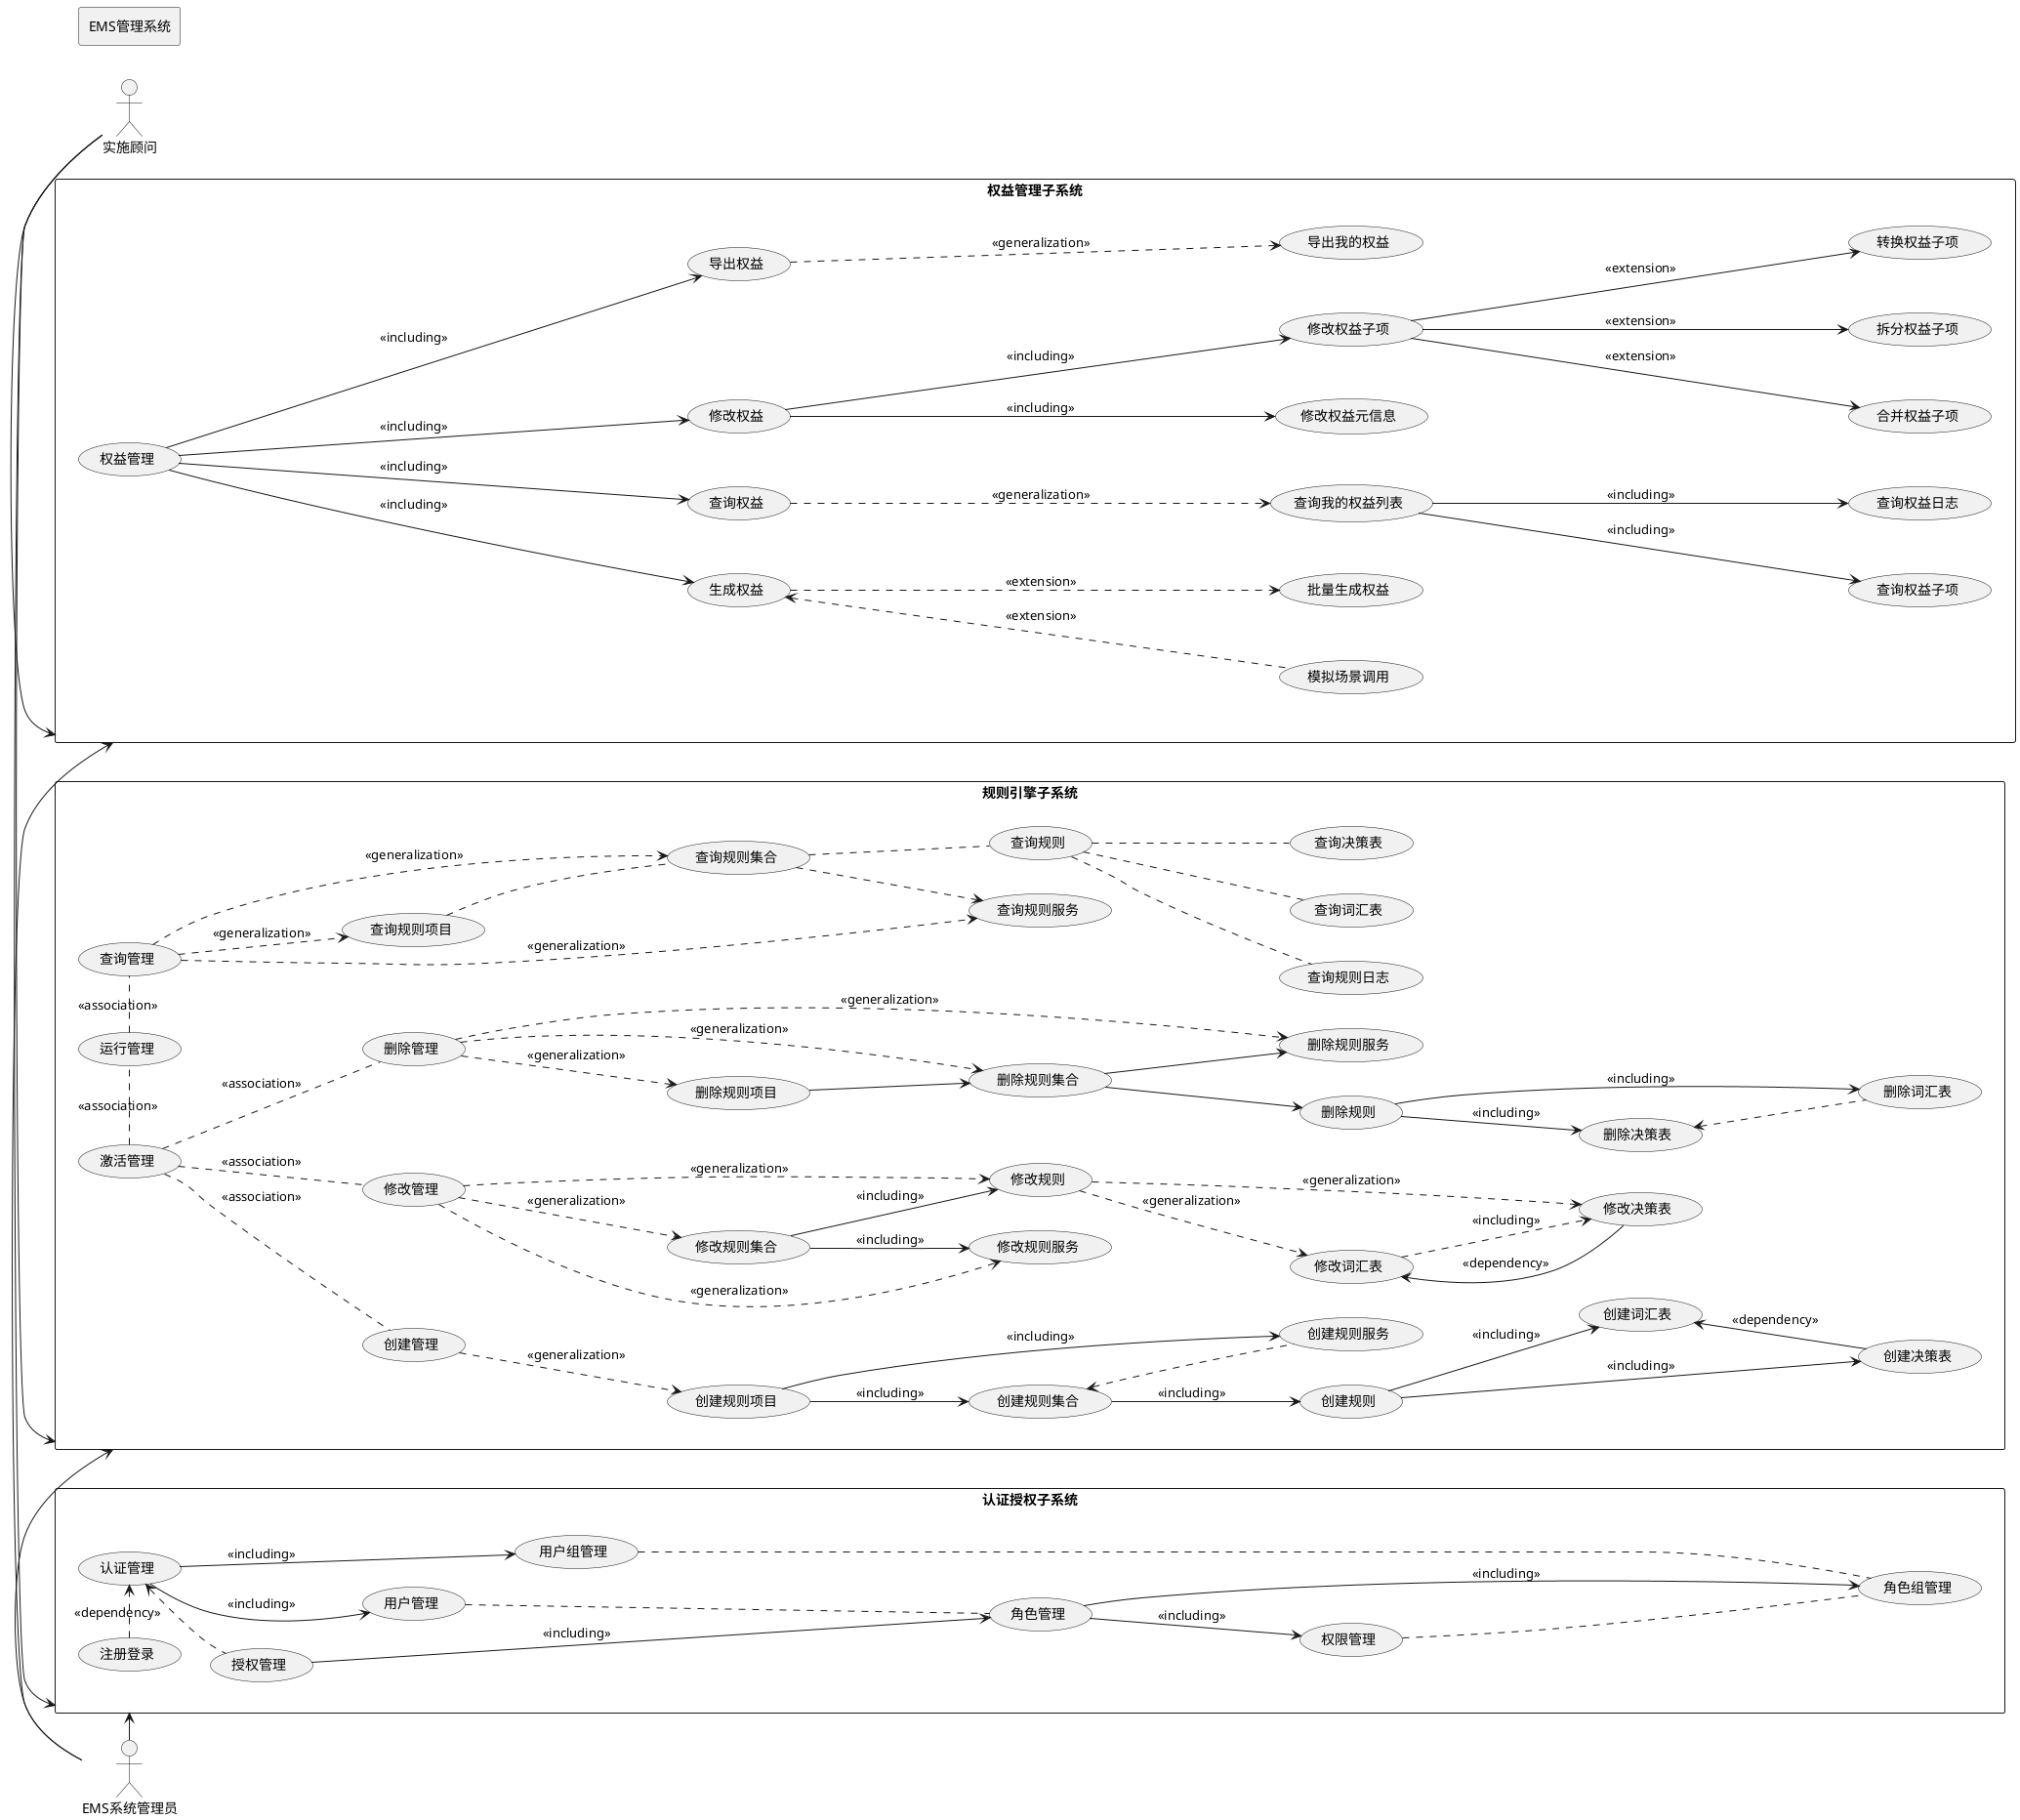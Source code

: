 @startuml
left to right direction
skinparam packageStyle rectangle
'actor EMS系统管理员
'actor 实施顾问
'actor ERP系统管理员
'actor 销售人员

:EMS系统管理员: -right-> (认证授权子系统)
:EMS系统管理员: -right-> (规则引擎子系统)
:EMS系统管理员: -right-> (权益管理子系统)

:实施顾问: -right-> (认证授权子系统)
:实施顾问: -right-> (规则引擎子系统)
:实施顾问: -right-> (权益管理子系统)

rectangle EMS管理系统 {

    rectangle 认证授权子系统 {
        (认证管理) --> (用户组管理) : <<including>>
        (认证管理) --> (用户管理) : <<including>>
        (授权管理) --> (角色管理) : <<including>>
        (认证管理) <. (授权管理) : <<dependency>>
        (注册登录) .> (认证管理) : <<dependency>>
        (角色管理) --> (角色组管理) : <<including>>
        (角色管理) --> (权限管理) : <<including>>
        (权限管理) ... (角色组管理)
        (用户组管理) ... (角色组管理)
        (用户管理) ... (角色管理)
    }

    rectangle 规则引擎子系统 {
        (查询管理) ..>  (查询规则项目) : <<generalization>>
        (查询管理) ..>  (查询规则服务) : <<generalization>>
        (查询管理) ..>  (查询规则集合) : <<generalization>>
        (查询规则集合) ..> (查询规则服务)
        (查询规则项目) .. (查询规则集合)
        (查询规则集合) .. (查询规则)
        (查询规则) .. (查询词汇表)
        (查询规则) .. (查询决策表)
        (查询规则) .. (查询规则日志)

        (激活管理) .. (创建管理) : <<association>>
        (激活管理) .. (修改管理) : <<association>>
        (激活管理) .. (删除管理) : <<association>>

        (创建管理) ..> (创建规则项目) : <<generalization>>
        (创建规则项目) --> (创建规则服务) : <<including>>
        (创建规则项目) --> (创建规则集合) : <<including>>
        (创建规则集合) <.. (创建规则服务)
        (创建规则集合) --> (创建规则) : <<including>>
        (创建规则) --> (创建词汇表) : <<including>>
        (创建规则) --> (创建决策表) : <<including>>
        (创建词汇表) <-- (创建决策表)  : <<dependency>>

        (修改管理) ..> (修改规则集合) : <<generalization>>
        (修改管理) ..> (修改规则服务) : <<generalization>>
        (修改管理) ..> (修改规则) : <<generalization>>
        (修改规则集合) --> (修改规则) : <<including>>
        (修改规则集合) --> (修改规则服务) : <<including>>
        (修改规则) ..> (修改词汇表) : <<generalization>>
        (修改规则) ..> (修改决策表) : <<generalization>>
        (修改词汇表) ..> (修改决策表) : <<including>>
        (修改词汇表) <-- (修改决策表) : <<dependency>>

        (删除管理) ..> (删除规则项目) : <<generalization>>
        (删除管理) ..> (删除规则服务) : <<generalization>>
        (删除规则项目) --> (删除规则集合)
        (删除管理) ..> (删除规则集合) : <<generalization>>
        (删除规则集合) --> (删除规则服务)
        (删除规则集合) --> (删除规则)
        (删除规则) --> (删除词汇表) : <<including>>
        (删除规则) --> (删除决策表) : <<including>>
        (删除决策表) <..(删除词汇表)

        (运行管理) . (查询管理) : <<association>>
        (激活管理) . (运行管理) : <<association>>
    }

    rectangle 权益管理子系统 {
        (权益管理) ---> (生成权益) : <<including>>
        (权益管理) ---> (查询权益) : <<including>>
        (权益管理) ---> (修改权益) : <<including>>
        (权益管理) ---> (导出权益) : <<including>>
'        (权益管理) ---> (导入权益) : <<including>>

        (生成权益) <...  (模拟场景调用) : <<extension>>
        (生成权益) ...> (批量生成权益) : <<extension>>

        (查询权益) ...> (查询我的权益列表) : <<generalization>>
        (查询我的权益列表) ---> (查询权益子项) : <<including>>
        (查询我的权益列表) ---> (查询权益日志) : <<including>>

        (修改权益) ---> (修改权益元信息) : <<including>>
        (修改权益) ---> (修改权益子项) : <<including>>
        (修改权益子项) ---> (合并权益子项) : <<extension>>
        (修改权益子项) ---> (拆分权益子项) : <<extension>>
        (修改权益子项) ---> (转换权益子项) : <<extension>>

        (导出权益) ...> (导出我的权益) : <<generalization>>
'        (导入权益) ...> (导入我的权益) : <<generalization>>
    }

}

@enduml